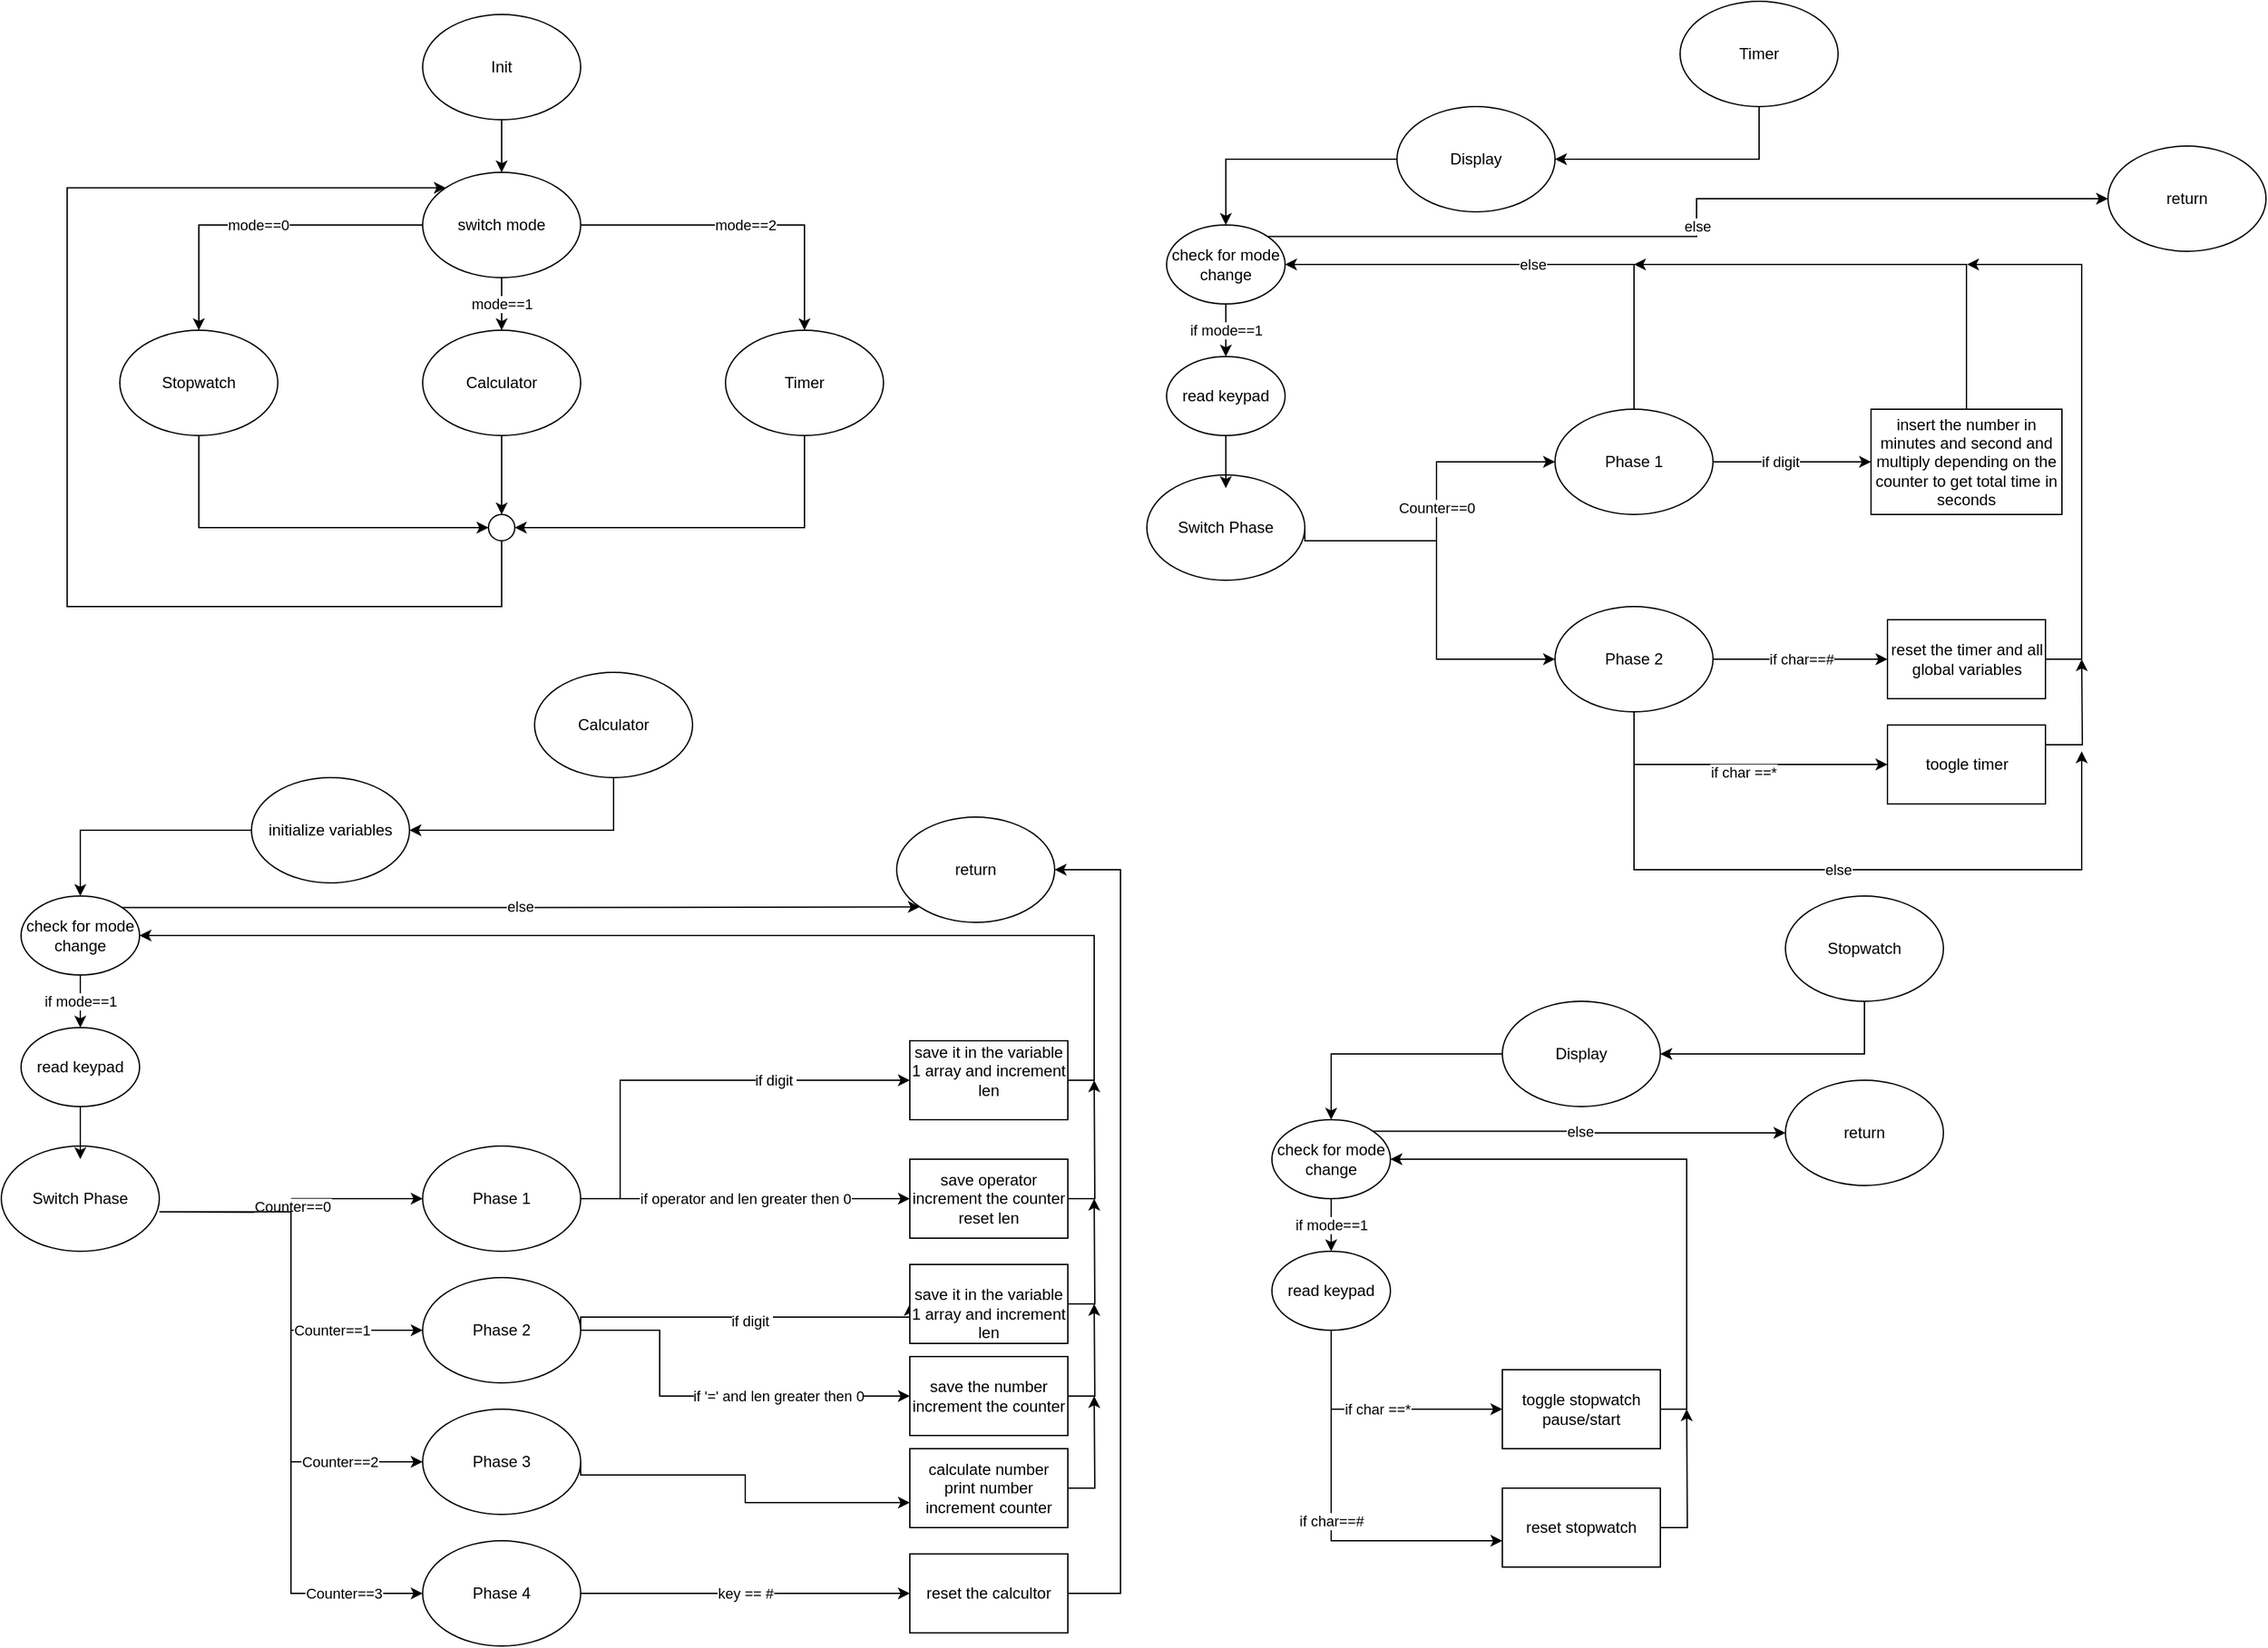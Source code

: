 <mxfile version="20.7.4" type="github">
  <diagram id="77W4f3BD5xBHwO88Eti_" name="Page-1">
    <mxGraphModel dx="3225" dy="1433" grid="1" gridSize="10" guides="1" tooltips="1" connect="1" arrows="1" fold="1" page="1" pageScale="1" pageWidth="850" pageHeight="1100" math="0" shadow="0">
      <root>
        <mxCell id="0" />
        <mxCell id="1" parent="0" />
        <mxCell id="eg7OGDqjugm1QDnJoyaa-2" style="edgeStyle=orthogonalEdgeStyle;rounded=0;orthogonalLoop=1;jettySize=auto;html=1;" parent="1" source="eg7OGDqjugm1QDnJoyaa-1" target="eg7OGDqjugm1QDnJoyaa-3" edge="1">
          <mxGeometry relative="1" as="geometry">
            <mxPoint x="400" y="170" as="targetPoint" />
          </mxGeometry>
        </mxCell>
        <mxCell id="eg7OGDqjugm1QDnJoyaa-1" value="Init" style="ellipse;whiteSpace=wrap;html=1;" parent="1" vertex="1">
          <mxGeometry x="340" y="10" width="120" height="80" as="geometry" />
        </mxCell>
        <mxCell id="eg7OGDqjugm1QDnJoyaa-4" value="mode==0" style="edgeStyle=orthogonalEdgeStyle;rounded=0;orthogonalLoop=1;jettySize=auto;html=1;entryX=0.5;entryY=0;entryDx=0;entryDy=0;" parent="1" source="eg7OGDqjugm1QDnJoyaa-3" target="eg7OGDqjugm1QDnJoyaa-5" edge="1">
          <mxGeometry relative="1" as="geometry">
            <mxPoint x="160" y="240" as="targetPoint" />
          </mxGeometry>
        </mxCell>
        <mxCell id="eg7OGDqjugm1QDnJoyaa-8" value="mode==1" style="edgeStyle=orthogonalEdgeStyle;rounded=0;orthogonalLoop=1;jettySize=auto;html=1;entryX=0.5;entryY=0;entryDx=0;entryDy=0;" parent="1" source="eg7OGDqjugm1QDnJoyaa-3" target="eg7OGDqjugm1QDnJoyaa-6" edge="1">
          <mxGeometry relative="1" as="geometry" />
        </mxCell>
        <mxCell id="eg7OGDqjugm1QDnJoyaa-9" value="mode==2" style="edgeStyle=orthogonalEdgeStyle;rounded=0;orthogonalLoop=1;jettySize=auto;html=1;exitX=1;exitY=0.5;exitDx=0;exitDy=0;entryX=0.5;entryY=0;entryDx=0;entryDy=0;" parent="1" source="eg7OGDqjugm1QDnJoyaa-3" target="eg7OGDqjugm1QDnJoyaa-7" edge="1">
          <mxGeometry relative="1" as="geometry" />
        </mxCell>
        <mxCell id="eg7OGDqjugm1QDnJoyaa-3" value="switch mode" style="ellipse;whiteSpace=wrap;html=1;" parent="1" vertex="1">
          <mxGeometry x="340" y="130" width="120" height="80" as="geometry" />
        </mxCell>
        <mxCell id="eg7OGDqjugm1QDnJoyaa-10" style="edgeStyle=orthogonalEdgeStyle;rounded=0;orthogonalLoop=1;jettySize=auto;html=1;entryX=0;entryY=0.5;entryDx=0;entryDy=0;" parent="1" source="eg7OGDqjugm1QDnJoyaa-5" target="eg7OGDqjugm1QDnJoyaa-13" edge="1">
          <mxGeometry relative="1" as="geometry">
            <mxPoint x="170" y="400" as="targetPoint" />
            <Array as="points">
              <mxPoint x="170" y="400" />
            </Array>
          </mxGeometry>
        </mxCell>
        <mxCell id="eg7OGDqjugm1QDnJoyaa-5" value="Stopwatch" style="ellipse;whiteSpace=wrap;html=1;" parent="1" vertex="1">
          <mxGeometry x="110" y="250" width="120" height="80" as="geometry" />
        </mxCell>
        <mxCell id="eg7OGDqjugm1QDnJoyaa-11" style="edgeStyle=orthogonalEdgeStyle;rounded=0;orthogonalLoop=1;jettySize=auto;html=1;" parent="1" source="eg7OGDqjugm1QDnJoyaa-6" target="eg7OGDqjugm1QDnJoyaa-13" edge="1">
          <mxGeometry relative="1" as="geometry">
            <mxPoint x="400" y="370" as="targetPoint" />
          </mxGeometry>
        </mxCell>
        <mxCell id="eg7OGDqjugm1QDnJoyaa-6" value="Calculator" style="ellipse;whiteSpace=wrap;html=1;" parent="1" vertex="1">
          <mxGeometry x="340" y="250" width="120" height="80" as="geometry" />
        </mxCell>
        <mxCell id="eg7OGDqjugm1QDnJoyaa-16" style="edgeStyle=orthogonalEdgeStyle;rounded=0;orthogonalLoop=1;jettySize=auto;html=1;exitX=0.5;exitY=1;exitDx=0;exitDy=0;entryX=1;entryY=0.5;entryDx=0;entryDy=0;" parent="1" source="eg7OGDqjugm1QDnJoyaa-7" target="eg7OGDqjugm1QDnJoyaa-13" edge="1">
          <mxGeometry relative="1" as="geometry" />
        </mxCell>
        <mxCell id="eg7OGDqjugm1QDnJoyaa-7" value="Timer" style="ellipse;whiteSpace=wrap;html=1;" parent="1" vertex="1">
          <mxGeometry x="570" y="250" width="120" height="80" as="geometry" />
        </mxCell>
        <mxCell id="eg7OGDqjugm1QDnJoyaa-15" style="edgeStyle=orthogonalEdgeStyle;rounded=0;orthogonalLoop=1;jettySize=auto;html=1;entryX=0;entryY=0;entryDx=0;entryDy=0;" parent="1" source="eg7OGDqjugm1QDnJoyaa-13" target="eg7OGDqjugm1QDnJoyaa-3" edge="1">
          <mxGeometry relative="1" as="geometry">
            <mxPoint x="70" y="40" as="targetPoint" />
            <Array as="points">
              <mxPoint x="400" y="460" />
              <mxPoint x="70" y="460" />
              <mxPoint x="70" y="142" />
            </Array>
          </mxGeometry>
        </mxCell>
        <mxCell id="eg7OGDqjugm1QDnJoyaa-13" value="" style="ellipse;whiteSpace=wrap;html=1;" parent="1" vertex="1">
          <mxGeometry x="390" y="390" width="20" height="20" as="geometry" />
        </mxCell>
        <mxCell id="eg7OGDqjugm1QDnJoyaa-19" style="edgeStyle=orthogonalEdgeStyle;rounded=0;orthogonalLoop=1;jettySize=auto;html=1;exitX=0.5;exitY=1;exitDx=0;exitDy=0;entryX=1;entryY=0.5;entryDx=0;entryDy=0;" parent="1" source="eg7OGDqjugm1QDnJoyaa-17" target="eg7OGDqjugm1QDnJoyaa-20" edge="1">
          <mxGeometry relative="1" as="geometry">
            <mxPoint x="170" y="770" as="targetPoint" />
            <Array as="points" />
          </mxGeometry>
        </mxCell>
        <mxCell id="eg7OGDqjugm1QDnJoyaa-17" value="Calculator" style="ellipse;whiteSpace=wrap;html=1;" parent="1" vertex="1">
          <mxGeometry x="425" y="510" width="120" height="80" as="geometry" />
        </mxCell>
        <mxCell id="eg7OGDqjugm1QDnJoyaa-50" style="edgeStyle=orthogonalEdgeStyle;rounded=0;orthogonalLoop=1;jettySize=auto;html=1;exitX=0;exitY=0.5;exitDx=0;exitDy=0;" parent="1" source="eg7OGDqjugm1QDnJoyaa-20" target="eg7OGDqjugm1QDnJoyaa-51" edge="1">
          <mxGeometry relative="1" as="geometry">
            <mxPoint x="170.308" y="720" as="targetPoint" />
          </mxGeometry>
        </mxCell>
        <mxCell id="eg7OGDqjugm1QDnJoyaa-20" value="initialize variables" style="ellipse;whiteSpace=wrap;html=1;" parent="1" vertex="1">
          <mxGeometry x="210" y="590" width="120" height="80" as="geometry" />
        </mxCell>
        <mxCell id="eg7OGDqjugm1QDnJoyaa-23" value="Counter==0" style="edgeStyle=orthogonalEdgeStyle;rounded=0;orthogonalLoop=1;jettySize=auto;html=1;exitX=1;exitY=0.5;exitDx=0;exitDy=0;" parent="1" target="eg7OGDqjugm1QDnJoyaa-24" edge="1">
          <mxGeometry relative="1" as="geometry">
            <mxPoint x="360" y="890" as="targetPoint" />
            <mxPoint x="140.0" y="920" as="sourcePoint" />
          </mxGeometry>
        </mxCell>
        <mxCell id="eg7OGDqjugm1QDnJoyaa-25" value="&lt;span style=&quot;color: rgb(0, 0, 0); font-family: Helvetica; font-size: 11px; font-style: normal; font-variant-ligatures: normal; font-variant-caps: normal; font-weight: 400; letter-spacing: normal; orphans: 2; text-align: center; text-indent: 0px; text-transform: none; widows: 2; word-spacing: 0px; -webkit-text-stroke-width: 0px; background-color: rgb(255, 255, 255); text-decoration-thickness: initial; text-decoration-style: initial; text-decoration-color: initial; float: none; display: inline !important;&quot;&gt;Counter==1&lt;/span&gt;" style="edgeStyle=orthogonalEdgeStyle;rounded=0;orthogonalLoop=1;jettySize=auto;html=1;exitX=1;exitY=0.5;exitDx=0;exitDy=0;" parent="1" target="eg7OGDqjugm1QDnJoyaa-26" edge="1">
          <mxGeometry x="0.524" relative="1" as="geometry">
            <mxPoint x="250" y="1060" as="targetPoint" />
            <mxPoint x="140.0" y="920" as="sourcePoint" />
            <Array as="points">
              <mxPoint x="240" y="920" />
              <mxPoint x="240" y="1010" />
            </Array>
            <mxPoint as="offset" />
          </mxGeometry>
        </mxCell>
        <mxCell id="eg7OGDqjugm1QDnJoyaa-28" value="&lt;span style=&quot;color: rgb(0, 0, 0); font-family: Helvetica; font-size: 11px; font-style: normal; font-variant-ligatures: normal; font-variant-caps: normal; font-weight: 400; letter-spacing: normal; orphans: 2; text-align: center; text-indent: 0px; text-transform: none; widows: 2; word-spacing: 0px; -webkit-text-stroke-width: 0px; background-color: rgb(255, 255, 255); text-decoration-thickness: initial; text-decoration-style: initial; text-decoration-color: initial; float: none; display: inline !important;&quot;&gt;Counter==2&lt;/span&gt;" style="edgeStyle=orthogonalEdgeStyle;rounded=0;orthogonalLoop=1;jettySize=auto;html=1;exitX=1;exitY=0.5;exitDx=0;exitDy=0;entryX=0;entryY=0.5;entryDx=0;entryDy=0;" parent="1" target="eg7OGDqjugm1QDnJoyaa-27" edge="1">
          <mxGeometry x="0.677" relative="1" as="geometry">
            <mxPoint x="140.0" y="920" as="sourcePoint" />
            <Array as="points">
              <mxPoint x="240" y="920" />
              <mxPoint x="240" y="1110" />
            </Array>
            <mxPoint as="offset" />
          </mxGeometry>
        </mxCell>
        <mxCell id="eg7OGDqjugm1QDnJoyaa-30" value="&lt;span style=&quot;color: rgb(0, 0, 0); font-family: Helvetica; font-size: 11px; font-style: normal; font-variant-ligatures: normal; font-variant-caps: normal; font-weight: 400; letter-spacing: normal; orphans: 2; text-align: center; text-indent: 0px; text-transform: none; widows: 2; word-spacing: 0px; -webkit-text-stroke-width: 0px; background-color: rgb(255, 255, 255); text-decoration-thickness: initial; text-decoration-style: initial; text-decoration-color: initial; float: none; display: inline !important;&quot;&gt;Counter==3&lt;/span&gt;" style="edgeStyle=orthogonalEdgeStyle;rounded=0;orthogonalLoop=1;jettySize=auto;html=1;exitX=1;exitY=0.5;exitDx=0;exitDy=0;entryX=0;entryY=0.5;entryDx=0;entryDy=0;" parent="1" target="eg7OGDqjugm1QDnJoyaa-29" edge="1">
          <mxGeometry x="0.756" relative="1" as="geometry">
            <mxPoint x="140.0" y="920" as="sourcePoint" />
            <Array as="points">
              <mxPoint x="240" y="920" />
              <mxPoint x="240" y="1210" />
            </Array>
            <mxPoint as="offset" />
          </mxGeometry>
        </mxCell>
        <mxCell id="eg7OGDqjugm1QDnJoyaa-22" value="Switch Phase" style="ellipse;whiteSpace=wrap;html=1;" parent="1" vertex="1">
          <mxGeometry x="20" y="870" width="120" height="80" as="geometry" />
        </mxCell>
        <mxCell id="eg7OGDqjugm1QDnJoyaa-33" value="if digit&amp;nbsp;" style="edgeStyle=orthogonalEdgeStyle;rounded=0;orthogonalLoop=1;jettySize=auto;html=1;entryX=0;entryY=0.5;entryDx=0;entryDy=0;exitX=1;exitY=0.5;exitDx=0;exitDy=0;" parent="1" source="eg7OGDqjugm1QDnJoyaa-24" target="eg7OGDqjugm1QDnJoyaa-39" edge="1">
          <mxGeometry x="0.398" relative="1" as="geometry">
            <mxPoint x="700" y="820" as="targetPoint" />
            <mxPoint x="480" y="900" as="sourcePoint" />
            <Array as="points">
              <mxPoint x="490" y="910" />
              <mxPoint x="490" y="820" />
            </Array>
            <mxPoint as="offset" />
          </mxGeometry>
        </mxCell>
        <mxCell id="eg7OGDqjugm1QDnJoyaa-35" value="if operator and len greater then 0" style="edgeStyle=orthogonalEdgeStyle;rounded=0;orthogonalLoop=1;jettySize=auto;html=1;exitX=1;exitY=0.5;exitDx=0;exitDy=0;" parent="1" source="eg7OGDqjugm1QDnJoyaa-24" target="eg7OGDqjugm1QDnJoyaa-40" edge="1">
          <mxGeometry relative="1" as="geometry">
            <mxPoint x="700" y="910" as="targetPoint" />
          </mxGeometry>
        </mxCell>
        <mxCell id="eg7OGDqjugm1QDnJoyaa-24" value="Phase 1" style="ellipse;whiteSpace=wrap;html=1;" parent="1" vertex="1">
          <mxGeometry x="340" y="870" width="120" height="80" as="geometry" />
        </mxCell>
        <mxCell id="eg7OGDqjugm1QDnJoyaa-37" value="&#xa;&lt;span style=&quot;color: rgb(0, 0, 0); font-family: Helvetica; font-size: 11px; font-style: normal; font-variant-ligatures: normal; font-variant-caps: normal; font-weight: 400; letter-spacing: normal; orphans: 2; text-align: center; text-indent: 0px; text-transform: none; widows: 2; word-spacing: 0px; -webkit-text-stroke-width: 0px; background-color: rgb(255, 255, 255); text-decoration-thickness: initial; text-decoration-style: initial; text-decoration-color: initial; float: none; display: inline !important;&quot;&gt;if digit&amp;nbsp;&lt;/span&gt;&#xa;&#xa;" style="edgeStyle=orthogonalEdgeStyle;rounded=0;orthogonalLoop=1;jettySize=auto;html=1;exitX=1;exitY=0.5;exitDx=0;exitDy=0;entryX=0;entryY=0.5;entryDx=0;entryDy=0;" parent="1" source="eg7OGDqjugm1QDnJoyaa-26" target="eg7OGDqjugm1QDnJoyaa-41" edge="1">
          <mxGeometry x="0.037" y="-10" relative="1" as="geometry">
            <mxPoint x="700" y="1000" as="targetPoint" />
            <Array as="points">
              <mxPoint x="460" y="1000" />
            </Array>
            <mxPoint as="offset" />
          </mxGeometry>
        </mxCell>
        <mxCell id="eg7OGDqjugm1QDnJoyaa-42" value="&lt;span style=&quot;color: rgb(0, 0, 0); font-family: Helvetica; font-size: 11px; font-style: normal; font-variant-ligatures: normal; font-variant-caps: normal; font-weight: 400; letter-spacing: normal; orphans: 2; text-align: center; text-indent: 0px; text-transform: none; widows: 2; word-spacing: 0px; -webkit-text-stroke-width: 0px; background-color: rgb(255, 255, 255); text-decoration-thickness: initial; text-decoration-style: initial; text-decoration-color: initial; float: none; display: inline !important;&quot;&gt;if &#39;=&#39; and len greater then 0&lt;/span&gt;" style="edgeStyle=orthogonalEdgeStyle;rounded=0;orthogonalLoop=1;jettySize=auto;html=1;exitX=1;exitY=0.5;exitDx=0;exitDy=0;" parent="1" source="eg7OGDqjugm1QDnJoyaa-26" target="eg7OGDqjugm1QDnJoyaa-43" edge="1">
          <mxGeometry x="0.333" relative="1" as="geometry">
            <mxPoint x="490" y="1060" as="targetPoint" />
            <Array as="points">
              <mxPoint x="520" y="1010" />
              <mxPoint x="520" y="1060" />
            </Array>
            <mxPoint as="offset" />
          </mxGeometry>
        </mxCell>
        <mxCell id="eg7OGDqjugm1QDnJoyaa-26" value="Phase 2" style="ellipse;whiteSpace=wrap;html=1;" parent="1" vertex="1">
          <mxGeometry x="340" y="970" width="120" height="80" as="geometry" />
        </mxCell>
        <mxCell id="eg7OGDqjugm1QDnJoyaa-44" style="edgeStyle=orthogonalEdgeStyle;rounded=0;orthogonalLoop=1;jettySize=auto;html=1;exitX=1;exitY=0.5;exitDx=0;exitDy=0;" parent="1" source="eg7OGDqjugm1QDnJoyaa-27" target="eg7OGDqjugm1QDnJoyaa-45" edge="1">
          <mxGeometry relative="1" as="geometry">
            <mxPoint x="670" y="1130" as="targetPoint" />
            <Array as="points">
              <mxPoint x="460" y="1120" />
              <mxPoint x="585" y="1120" />
              <mxPoint x="585" y="1141" />
            </Array>
          </mxGeometry>
        </mxCell>
        <mxCell id="eg7OGDqjugm1QDnJoyaa-27" value="Phase 3" style="ellipse;whiteSpace=wrap;html=1;" parent="1" vertex="1">
          <mxGeometry x="340" y="1070" width="120" height="80" as="geometry" />
        </mxCell>
        <mxCell id="eg7OGDqjugm1QDnJoyaa-46" value="key == #" style="edgeStyle=orthogonalEdgeStyle;rounded=0;orthogonalLoop=1;jettySize=auto;html=1;exitX=1;exitY=0.5;exitDx=0;exitDy=0;" parent="1" source="eg7OGDqjugm1QDnJoyaa-29" target="eg7OGDqjugm1QDnJoyaa-47" edge="1">
          <mxGeometry relative="1" as="geometry">
            <mxPoint x="700" y="1210" as="targetPoint" />
          </mxGeometry>
        </mxCell>
        <mxCell id="eg7OGDqjugm1QDnJoyaa-29" value="Phase 4" style="ellipse;whiteSpace=wrap;html=1;" parent="1" vertex="1">
          <mxGeometry x="340" y="1170" width="120" height="80" as="geometry" />
        </mxCell>
        <mxCell id="eg7OGDqjugm1QDnJoyaa-32" style="edgeStyle=orthogonalEdgeStyle;rounded=0;orthogonalLoop=1;jettySize=auto;html=1;exitX=0.5;exitY=1;exitDx=0;exitDy=0;entryX=0.5;entryY=0;entryDx=0;entryDy=0;" parent="1" source="eg7OGDqjugm1QDnJoyaa-31" edge="1">
          <mxGeometry relative="1" as="geometry">
            <mxPoint x="80" y="880" as="targetPoint" />
          </mxGeometry>
        </mxCell>
        <mxCell id="eg7OGDqjugm1QDnJoyaa-31" value="read keypad" style="ellipse;whiteSpace=wrap;html=1;" parent="1" vertex="1">
          <mxGeometry x="35" y="780" width="90" height="60" as="geometry" />
        </mxCell>
        <mxCell id="eg7OGDqjugm1QDnJoyaa-49" style="edgeStyle=orthogonalEdgeStyle;rounded=0;orthogonalLoop=1;jettySize=auto;html=1;exitX=1;exitY=0.5;exitDx=0;exitDy=0;entryX=1;entryY=0.5;entryDx=0;entryDy=0;" parent="1" source="eg7OGDqjugm1QDnJoyaa-39" target="eg7OGDqjugm1QDnJoyaa-51" edge="1">
          <mxGeometry relative="1" as="geometry">
            <mxPoint x="230" y="750" as="targetPoint" />
          </mxGeometry>
        </mxCell>
        <mxCell id="eg7OGDqjugm1QDnJoyaa-39" value="&#xa;&lt;span style=&quot;color: rgb(0, 0, 0); font-family: Helvetica; font-size: 12px; font-style: normal; font-variant-ligatures: normal; font-variant-caps: normal; font-weight: 400; letter-spacing: normal; orphans: 2; text-align: center; text-indent: 0px; text-transform: none; widows: 2; word-spacing: 0px; -webkit-text-stroke-width: 0px; background-color: rgb(251, 251, 251); text-decoration-thickness: initial; text-decoration-style: initial; text-decoration-color: initial; float: none; display: inline !important;&quot;&gt;save it in the variable 1 array and increment len&lt;/span&gt;&#xa;&#xa;" style="rounded=0;whiteSpace=wrap;html=1;" parent="1" vertex="1">
          <mxGeometry x="710" y="790" width="120" height="60" as="geometry" />
        </mxCell>
        <mxCell id="eg7OGDqjugm1QDnJoyaa-53" style="edgeStyle=orthogonalEdgeStyle;rounded=0;orthogonalLoop=1;jettySize=auto;html=1;exitX=1;exitY=0.5;exitDx=0;exitDy=0;" parent="1" source="eg7OGDqjugm1QDnJoyaa-40" edge="1">
          <mxGeometry relative="1" as="geometry">
            <mxPoint x="850.0" y="820" as="targetPoint" />
          </mxGeometry>
        </mxCell>
        <mxCell id="eg7OGDqjugm1QDnJoyaa-40" value="save operator&lt;br&gt;increment the counter&lt;br&gt;reset len" style="rounded=0;whiteSpace=wrap;html=1;" parent="1" vertex="1">
          <mxGeometry x="710" y="880" width="120" height="60" as="geometry" />
        </mxCell>
        <mxCell id="eg7OGDqjugm1QDnJoyaa-54" style="edgeStyle=orthogonalEdgeStyle;rounded=0;orthogonalLoop=1;jettySize=auto;html=1;exitX=1;exitY=0.5;exitDx=0;exitDy=0;" parent="1" source="eg7OGDqjugm1QDnJoyaa-41" edge="1">
          <mxGeometry relative="1" as="geometry">
            <mxPoint x="850.0" y="910" as="targetPoint" />
          </mxGeometry>
        </mxCell>
        <mxCell id="eg7OGDqjugm1QDnJoyaa-41" value="&lt;br style=&quot;border-color: var(--border-color);&quot;&gt;&lt;span style=&quot;border-color: var(--border-color);&quot;&gt;save it in the variable 1 array and increment len&lt;/span&gt;" style="rounded=0;whiteSpace=wrap;html=1;" parent="1" vertex="1">
          <mxGeometry x="710" y="960" width="120" height="60" as="geometry" />
        </mxCell>
        <mxCell id="eg7OGDqjugm1QDnJoyaa-55" style="edgeStyle=orthogonalEdgeStyle;rounded=0;orthogonalLoop=1;jettySize=auto;html=1;exitX=1;exitY=0.5;exitDx=0;exitDy=0;" parent="1" source="eg7OGDqjugm1QDnJoyaa-43" edge="1">
          <mxGeometry relative="1" as="geometry">
            <mxPoint x="850" y="990" as="targetPoint" />
          </mxGeometry>
        </mxCell>
        <mxCell id="eg7OGDqjugm1QDnJoyaa-43" value="save the number&lt;br&gt;increment the counter" style="rounded=0;whiteSpace=wrap;html=1;" parent="1" vertex="1">
          <mxGeometry x="710" y="1030" width="120" height="60" as="geometry" />
        </mxCell>
        <mxCell id="eg7OGDqjugm1QDnJoyaa-56" style="edgeStyle=orthogonalEdgeStyle;rounded=0;orthogonalLoop=1;jettySize=auto;html=1;exitX=1;exitY=0.5;exitDx=0;exitDy=0;" parent="1" source="eg7OGDqjugm1QDnJoyaa-45" edge="1">
          <mxGeometry relative="1" as="geometry">
            <mxPoint x="850" y="1060" as="targetPoint" />
          </mxGeometry>
        </mxCell>
        <mxCell id="eg7OGDqjugm1QDnJoyaa-45" value="calculate number&lt;br&gt;print number&lt;br&gt;increment counter" style="rounded=0;whiteSpace=wrap;html=1;" parent="1" vertex="1">
          <mxGeometry x="710" y="1100" width="120" height="60" as="geometry" />
        </mxCell>
        <mxCell id="eg7OGDqjugm1QDnJoyaa-48" style="edgeStyle=orthogonalEdgeStyle;rounded=0;orthogonalLoop=1;jettySize=auto;html=1;exitX=1;exitY=0.5;exitDx=0;exitDy=0;entryX=1;entryY=0.5;entryDx=0;entryDy=0;" parent="1" source="eg7OGDqjugm1QDnJoyaa-47" target="eg7OGDqjugm1QDnJoyaa-58" edge="1">
          <mxGeometry relative="1" as="geometry">
            <mxPoint x="880" y="650" as="targetPoint" />
            <Array as="points">
              <mxPoint x="870" y="1210" />
              <mxPoint x="870" y="660" />
            </Array>
          </mxGeometry>
        </mxCell>
        <mxCell id="eg7OGDqjugm1QDnJoyaa-47" value="reset the calcultor" style="rounded=0;whiteSpace=wrap;html=1;" parent="1" vertex="1">
          <mxGeometry x="710" y="1180" width="120" height="60" as="geometry" />
        </mxCell>
        <mxCell id="eg7OGDqjugm1QDnJoyaa-52" value="if mode==1" style="edgeStyle=orthogonalEdgeStyle;rounded=0;orthogonalLoop=1;jettySize=auto;html=1;exitX=0.5;exitY=1;exitDx=0;exitDy=0;entryX=0.5;entryY=0;entryDx=0;entryDy=0;" parent="1" source="eg7OGDqjugm1QDnJoyaa-51" target="eg7OGDqjugm1QDnJoyaa-31" edge="1">
          <mxGeometry relative="1" as="geometry" />
        </mxCell>
        <mxCell id="eg7OGDqjugm1QDnJoyaa-57" value="else" style="edgeStyle=orthogonalEdgeStyle;rounded=0;orthogonalLoop=1;jettySize=auto;html=1;exitX=1;exitY=0;exitDx=0;exitDy=0;entryX=0;entryY=1;entryDx=0;entryDy=0;" parent="1" source="eg7OGDqjugm1QDnJoyaa-51" target="eg7OGDqjugm1QDnJoyaa-58" edge="1">
          <mxGeometry relative="1" as="geometry">
            <mxPoint x="650" y="688.615" as="targetPoint" />
          </mxGeometry>
        </mxCell>
        <mxCell id="eg7OGDqjugm1QDnJoyaa-51" value="check for mode change" style="ellipse;whiteSpace=wrap;html=1;" parent="1" vertex="1">
          <mxGeometry x="35" y="680" width="90" height="60" as="geometry" />
        </mxCell>
        <mxCell id="eg7OGDqjugm1QDnJoyaa-58" value="return" style="ellipse;whiteSpace=wrap;html=1;" parent="1" vertex="1">
          <mxGeometry x="700" y="619.995" width="120" height="80" as="geometry" />
        </mxCell>
        <mxCell id="bK9KoAZRgSqbkcWry144-1" style="edgeStyle=orthogonalEdgeStyle;rounded=0;orthogonalLoop=1;jettySize=auto;html=1;exitX=0.5;exitY=1;exitDx=0;exitDy=0;entryX=1;entryY=0.5;entryDx=0;entryDy=0;" edge="1" parent="1" source="bK9KoAZRgSqbkcWry144-2" target="bK9KoAZRgSqbkcWry144-4">
          <mxGeometry relative="1" as="geometry">
            <mxPoint x="1040" y="260" as="targetPoint" />
            <Array as="points" />
          </mxGeometry>
        </mxCell>
        <mxCell id="bK9KoAZRgSqbkcWry144-2" value="Timer" style="ellipse;whiteSpace=wrap;html=1;" vertex="1" parent="1">
          <mxGeometry x="1295" width="120" height="80" as="geometry" />
        </mxCell>
        <mxCell id="bK9KoAZRgSqbkcWry144-3" style="edgeStyle=orthogonalEdgeStyle;rounded=0;orthogonalLoop=1;jettySize=auto;html=1;exitX=0;exitY=0.5;exitDx=0;exitDy=0;" edge="1" parent="1" source="bK9KoAZRgSqbkcWry144-4" target="bK9KoAZRgSqbkcWry144-36">
          <mxGeometry relative="1" as="geometry">
            <mxPoint x="1040.308" y="210" as="targetPoint" />
          </mxGeometry>
        </mxCell>
        <mxCell id="bK9KoAZRgSqbkcWry144-4" value="Display" style="ellipse;whiteSpace=wrap;html=1;" vertex="1" parent="1">
          <mxGeometry x="1080" y="80" width="120" height="80" as="geometry" />
        </mxCell>
        <mxCell id="bK9KoAZRgSqbkcWry144-5" value="Counter==0" style="edgeStyle=orthogonalEdgeStyle;rounded=0;orthogonalLoop=1;jettySize=auto;html=1;exitX=1;exitY=0.5;exitDx=0;exitDy=0;entryX=0;entryY=0.5;entryDx=0;entryDy=0;" edge="1" parent="1" target="bK9KoAZRgSqbkcWry144-12">
          <mxGeometry relative="1" as="geometry">
            <mxPoint x="1230" y="380" as="targetPoint" />
            <mxPoint x="1010.0" y="410" as="sourcePoint" />
            <Array as="points">
              <mxPoint x="1110" y="410" />
              <mxPoint x="1110" y="350" />
            </Array>
          </mxGeometry>
        </mxCell>
        <mxCell id="bK9KoAZRgSqbkcWry144-38" style="edgeStyle=orthogonalEdgeStyle;rounded=0;orthogonalLoop=1;jettySize=auto;html=1;exitX=1;exitY=0.5;exitDx=0;exitDy=0;entryX=0;entryY=0.5;entryDx=0;entryDy=0;" edge="1" parent="1" source="bK9KoAZRgSqbkcWry144-9" target="bK9KoAZRgSqbkcWry144-15">
          <mxGeometry x="-0.071" y="10" relative="1" as="geometry">
            <Array as="points">
              <mxPoint x="1010" y="410" />
              <mxPoint x="1110" y="410" />
              <mxPoint x="1110" y="500" />
            </Array>
            <mxPoint y="-1" as="offset" />
          </mxGeometry>
        </mxCell>
        <mxCell id="bK9KoAZRgSqbkcWry144-9" value="Switch Phase" style="ellipse;whiteSpace=wrap;html=1;" vertex="1" parent="1">
          <mxGeometry x="890" y="360" width="120" height="80" as="geometry" />
        </mxCell>
        <mxCell id="bK9KoAZRgSqbkcWry144-39" value="if digit" style="edgeStyle=orthogonalEdgeStyle;rounded=0;orthogonalLoop=1;jettySize=auto;html=1;exitX=1;exitY=0.5;exitDx=0;exitDy=0;entryX=0;entryY=0.5;entryDx=0;entryDy=0;" edge="1" parent="1" source="bK9KoAZRgSqbkcWry144-12" target="bK9KoAZRgSqbkcWry144-40">
          <mxGeometry x="-0.158" relative="1" as="geometry">
            <mxPoint x="1440" y="240" as="targetPoint" />
            <mxPoint as="offset" />
          </mxGeometry>
        </mxCell>
        <mxCell id="bK9KoAZRgSqbkcWry144-41" value="else" style="edgeStyle=orthogonalEdgeStyle;rounded=0;orthogonalLoop=1;jettySize=auto;html=1;exitX=0.5;exitY=0;exitDx=0;exitDy=0;entryX=1;entryY=0.5;entryDx=0;entryDy=0;" edge="1" parent="1" source="bK9KoAZRgSqbkcWry144-12" target="bK9KoAZRgSqbkcWry144-36">
          <mxGeometry relative="1" as="geometry" />
        </mxCell>
        <mxCell id="bK9KoAZRgSqbkcWry144-12" value="Phase 1" style="ellipse;whiteSpace=wrap;html=1;" vertex="1" parent="1">
          <mxGeometry x="1200" y="310" width="120" height="80" as="geometry" />
        </mxCell>
        <mxCell id="bK9KoAZRgSqbkcWry144-43" value="if char==#" style="edgeStyle=orthogonalEdgeStyle;rounded=0;orthogonalLoop=1;jettySize=auto;html=1;exitX=1;exitY=0.5;exitDx=0;exitDy=0;" edge="1" parent="1" source="bK9KoAZRgSqbkcWry144-15" target="bK9KoAZRgSqbkcWry144-44">
          <mxGeometry relative="1" as="geometry">
            <mxPoint x="1450" y="500" as="targetPoint" />
          </mxGeometry>
        </mxCell>
        <mxCell id="bK9KoAZRgSqbkcWry144-46" style="edgeStyle=orthogonalEdgeStyle;rounded=0;orthogonalLoop=1;jettySize=auto;html=1;exitX=0.5;exitY=1;exitDx=0;exitDy=0;entryX=0;entryY=0.5;entryDx=0;entryDy=0;" edge="1" parent="1" source="bK9KoAZRgSqbkcWry144-15" target="bK9KoAZRgSqbkcWry144-47">
          <mxGeometry relative="1" as="geometry">
            <mxPoint x="1440" y="620" as="targetPoint" />
          </mxGeometry>
        </mxCell>
        <mxCell id="bK9KoAZRgSqbkcWry144-49" value="if char ==*" style="edgeLabel;html=1;align=center;verticalAlign=middle;resizable=0;points=[];" vertex="1" connectable="0" parent="bK9KoAZRgSqbkcWry144-46">
          <mxGeometry x="0.058" y="-6" relative="1" as="geometry">
            <mxPoint as="offset" />
          </mxGeometry>
        </mxCell>
        <mxCell id="bK9KoAZRgSqbkcWry144-50" value="else" style="edgeStyle=orthogonalEdgeStyle;rounded=0;orthogonalLoop=1;jettySize=auto;html=1;exitX=0.5;exitY=1;exitDx=0;exitDy=0;" edge="1" parent="1" source="bK9KoAZRgSqbkcWry144-15">
          <mxGeometry relative="1" as="geometry">
            <mxPoint x="1600" y="570" as="targetPoint" />
            <Array as="points">
              <mxPoint x="1260" y="660" />
              <mxPoint x="1600" y="660" />
            </Array>
          </mxGeometry>
        </mxCell>
        <mxCell id="bK9KoAZRgSqbkcWry144-15" value="Phase 2" style="ellipse;whiteSpace=wrap;html=1;" vertex="1" parent="1">
          <mxGeometry x="1200" y="460" width="120" height="80" as="geometry" />
        </mxCell>
        <mxCell id="bK9KoAZRgSqbkcWry144-20" style="edgeStyle=orthogonalEdgeStyle;rounded=0;orthogonalLoop=1;jettySize=auto;html=1;exitX=0.5;exitY=1;exitDx=0;exitDy=0;entryX=0.5;entryY=0;entryDx=0;entryDy=0;" edge="1" parent="1" source="bK9KoAZRgSqbkcWry144-21">
          <mxGeometry relative="1" as="geometry">
            <mxPoint x="950" y="370" as="targetPoint" />
          </mxGeometry>
        </mxCell>
        <mxCell id="bK9KoAZRgSqbkcWry144-21" value="read keypad" style="ellipse;whiteSpace=wrap;html=1;" vertex="1" parent="1">
          <mxGeometry x="905" y="270" width="90" height="60" as="geometry" />
        </mxCell>
        <mxCell id="bK9KoAZRgSqbkcWry144-34" value="if mode==1" style="edgeStyle=orthogonalEdgeStyle;rounded=0;orthogonalLoop=1;jettySize=auto;html=1;exitX=0.5;exitY=1;exitDx=0;exitDy=0;entryX=0.5;entryY=0;entryDx=0;entryDy=0;" edge="1" parent="1" source="bK9KoAZRgSqbkcWry144-36" target="bK9KoAZRgSqbkcWry144-21">
          <mxGeometry relative="1" as="geometry" />
        </mxCell>
        <mxCell id="bK9KoAZRgSqbkcWry144-35" value="else" style="edgeStyle=orthogonalEdgeStyle;rounded=0;orthogonalLoop=1;jettySize=auto;html=1;exitX=1;exitY=0;exitDx=0;exitDy=0;" edge="1" parent="1" source="bK9KoAZRgSqbkcWry144-36" target="bK9KoAZRgSqbkcWry144-37">
          <mxGeometry relative="1" as="geometry">
            <mxPoint x="1520" y="178.615" as="targetPoint" />
          </mxGeometry>
        </mxCell>
        <mxCell id="bK9KoAZRgSqbkcWry144-36" value="check for mode change" style="ellipse;whiteSpace=wrap;html=1;" vertex="1" parent="1">
          <mxGeometry x="905" y="170" width="90" height="60" as="geometry" />
        </mxCell>
        <mxCell id="bK9KoAZRgSqbkcWry144-37" value="return" style="ellipse;whiteSpace=wrap;html=1;" vertex="1" parent="1">
          <mxGeometry x="1620" y="109.995" width="120" height="80" as="geometry" />
        </mxCell>
        <mxCell id="bK9KoAZRgSqbkcWry144-42" style="edgeStyle=orthogonalEdgeStyle;rounded=0;orthogonalLoop=1;jettySize=auto;html=1;exitX=0.5;exitY=0;exitDx=0;exitDy=0;" edge="1" parent="1" source="bK9KoAZRgSqbkcWry144-40">
          <mxGeometry relative="1" as="geometry">
            <mxPoint x="1260" y="200" as="targetPoint" />
            <Array as="points">
              <mxPoint x="1513" y="200" />
            </Array>
          </mxGeometry>
        </mxCell>
        <mxCell id="bK9KoAZRgSqbkcWry144-40" value="insert the number in minutes and second and multiply depending on the counter to get total time in seconds" style="rounded=0;whiteSpace=wrap;html=1;" vertex="1" parent="1">
          <mxGeometry x="1440" y="310" width="145" height="80" as="geometry" />
        </mxCell>
        <mxCell id="bK9KoAZRgSqbkcWry144-45" style="edgeStyle=orthogonalEdgeStyle;rounded=0;orthogonalLoop=1;jettySize=auto;html=1;exitX=1;exitY=0.5;exitDx=0;exitDy=0;" edge="1" parent="1" source="bK9KoAZRgSqbkcWry144-44">
          <mxGeometry relative="1" as="geometry">
            <mxPoint x="1513" y="200" as="targetPoint" />
            <Array as="points">
              <mxPoint x="1600" y="500" />
              <mxPoint x="1600" y="200" />
            </Array>
          </mxGeometry>
        </mxCell>
        <mxCell id="bK9KoAZRgSqbkcWry144-44" value="reset the timer and all global variables" style="rounded=0;whiteSpace=wrap;html=1;" vertex="1" parent="1">
          <mxGeometry x="1452.5" y="470" width="120" height="60" as="geometry" />
        </mxCell>
        <mxCell id="bK9KoAZRgSqbkcWry144-48" style="edgeStyle=orthogonalEdgeStyle;rounded=0;orthogonalLoop=1;jettySize=auto;html=1;exitX=1;exitY=0.25;exitDx=0;exitDy=0;" edge="1" parent="1" source="bK9KoAZRgSqbkcWry144-47">
          <mxGeometry relative="1" as="geometry">
            <mxPoint x="1600" y="500" as="targetPoint" />
          </mxGeometry>
        </mxCell>
        <mxCell id="bK9KoAZRgSqbkcWry144-47" value="toogle timer" style="rounded=0;whiteSpace=wrap;html=1;" vertex="1" parent="1">
          <mxGeometry x="1452.5" y="550" width="120" height="60" as="geometry" />
        </mxCell>
        <mxCell id="bK9KoAZRgSqbkcWry144-51" style="edgeStyle=orthogonalEdgeStyle;rounded=0;orthogonalLoop=1;jettySize=auto;html=1;exitX=0.5;exitY=1;exitDx=0;exitDy=0;entryX=1;entryY=0.5;entryDx=0;entryDy=0;" edge="1" parent="1" source="bK9KoAZRgSqbkcWry144-52" target="bK9KoAZRgSqbkcWry144-54">
          <mxGeometry relative="1" as="geometry">
            <mxPoint x="1120" y="940" as="targetPoint" />
            <Array as="points" />
          </mxGeometry>
        </mxCell>
        <mxCell id="bK9KoAZRgSqbkcWry144-52" value="Stopwatch" style="ellipse;whiteSpace=wrap;html=1;" vertex="1" parent="1">
          <mxGeometry x="1375" y="680" width="120" height="80" as="geometry" />
        </mxCell>
        <mxCell id="bK9KoAZRgSqbkcWry144-53" style="edgeStyle=orthogonalEdgeStyle;rounded=0;orthogonalLoop=1;jettySize=auto;html=1;exitX=0;exitY=0.5;exitDx=0;exitDy=0;" edge="1" parent="1" source="bK9KoAZRgSqbkcWry144-54" target="bK9KoAZRgSqbkcWry144-70">
          <mxGeometry relative="1" as="geometry">
            <mxPoint x="1120.308" y="890" as="targetPoint" />
          </mxGeometry>
        </mxCell>
        <mxCell id="bK9KoAZRgSqbkcWry144-54" value="Display" style="ellipse;whiteSpace=wrap;html=1;" vertex="1" parent="1">
          <mxGeometry x="1160" y="760" width="120" height="80" as="geometry" />
        </mxCell>
        <mxCell id="bK9KoAZRgSqbkcWry144-66" value="if char ==*" style="edgeStyle=orthogonalEdgeStyle;rounded=0;orthogonalLoop=1;jettySize=auto;html=1;exitX=0.5;exitY=1;exitDx=0;exitDy=0;entryX=0;entryY=0.5;entryDx=0;entryDy=0;" edge="1" parent="1" source="bK9KoAZRgSqbkcWry144-67" target="bK9KoAZRgSqbkcWry144-78">
          <mxGeometry relative="1" as="geometry">
            <mxPoint x="1030" y="1050" as="targetPoint" />
          </mxGeometry>
        </mxCell>
        <mxCell id="bK9KoAZRgSqbkcWry144-80" value="if char==#" style="edgeStyle=orthogonalEdgeStyle;rounded=0;orthogonalLoop=1;jettySize=auto;html=1;exitX=0.5;exitY=1;exitDx=0;exitDy=0;" edge="1" parent="1" source="bK9KoAZRgSqbkcWry144-67" target="bK9KoAZRgSqbkcWry144-81">
          <mxGeometry relative="1" as="geometry">
            <mxPoint x="1030.667" y="1140" as="targetPoint" />
            <Array as="points">
              <mxPoint x="1030" y="1170" />
            </Array>
          </mxGeometry>
        </mxCell>
        <mxCell id="bK9KoAZRgSqbkcWry144-67" value="read keypad" style="ellipse;whiteSpace=wrap;html=1;" vertex="1" parent="1">
          <mxGeometry x="985" y="950" width="90" height="60" as="geometry" />
        </mxCell>
        <mxCell id="bK9KoAZRgSqbkcWry144-68" value="if mode==1" style="edgeStyle=orthogonalEdgeStyle;rounded=0;orthogonalLoop=1;jettySize=auto;html=1;exitX=0.5;exitY=1;exitDx=0;exitDy=0;entryX=0.5;entryY=0;entryDx=0;entryDy=0;" edge="1" parent="1" source="bK9KoAZRgSqbkcWry144-70" target="bK9KoAZRgSqbkcWry144-67">
          <mxGeometry relative="1" as="geometry" />
        </mxCell>
        <mxCell id="bK9KoAZRgSqbkcWry144-69" value="else" style="edgeStyle=orthogonalEdgeStyle;rounded=0;orthogonalLoop=1;jettySize=auto;html=1;exitX=1;exitY=0;exitDx=0;exitDy=0;" edge="1" parent="1" source="bK9KoAZRgSqbkcWry144-70" target="bK9KoAZRgSqbkcWry144-71">
          <mxGeometry relative="1" as="geometry">
            <mxPoint x="1600" y="858.615" as="targetPoint" />
          </mxGeometry>
        </mxCell>
        <mxCell id="bK9KoAZRgSqbkcWry144-70" value="check for mode change" style="ellipse;whiteSpace=wrap;html=1;" vertex="1" parent="1">
          <mxGeometry x="985" y="850" width="90" height="60" as="geometry" />
        </mxCell>
        <mxCell id="bK9KoAZRgSqbkcWry144-71" value="return" style="ellipse;whiteSpace=wrap;html=1;" vertex="1" parent="1">
          <mxGeometry x="1375" y="819.995" width="120" height="80" as="geometry" />
        </mxCell>
        <mxCell id="bK9KoAZRgSqbkcWry144-79" style="edgeStyle=orthogonalEdgeStyle;rounded=0;orthogonalLoop=1;jettySize=auto;html=1;exitX=1;exitY=0.5;exitDx=0;exitDy=0;entryX=1;entryY=0.5;entryDx=0;entryDy=0;" edge="1" parent="1" source="bK9KoAZRgSqbkcWry144-78" target="bK9KoAZRgSqbkcWry144-70">
          <mxGeometry relative="1" as="geometry">
            <mxPoint x="1370" y="990" as="targetPoint" />
          </mxGeometry>
        </mxCell>
        <mxCell id="bK9KoAZRgSqbkcWry144-78" value="toggle stopwatch&lt;br&gt;pause/start" style="rounded=0;whiteSpace=wrap;html=1;" vertex="1" parent="1">
          <mxGeometry x="1160" y="1040" width="120" height="60" as="geometry" />
        </mxCell>
        <mxCell id="bK9KoAZRgSqbkcWry144-82" style="edgeStyle=orthogonalEdgeStyle;rounded=0;orthogonalLoop=1;jettySize=auto;html=1;exitX=1;exitY=0.5;exitDx=0;exitDy=0;" edge="1" parent="1" source="bK9KoAZRgSqbkcWry144-81">
          <mxGeometry relative="1" as="geometry">
            <mxPoint x="1300" y="1070" as="targetPoint" />
          </mxGeometry>
        </mxCell>
        <mxCell id="bK9KoAZRgSqbkcWry144-81" value="reset stopwatch" style="rounded=0;whiteSpace=wrap;html=1;" vertex="1" parent="1">
          <mxGeometry x="1159.997" y="1130" width="120" height="60" as="geometry" />
        </mxCell>
      </root>
    </mxGraphModel>
  </diagram>
</mxfile>
